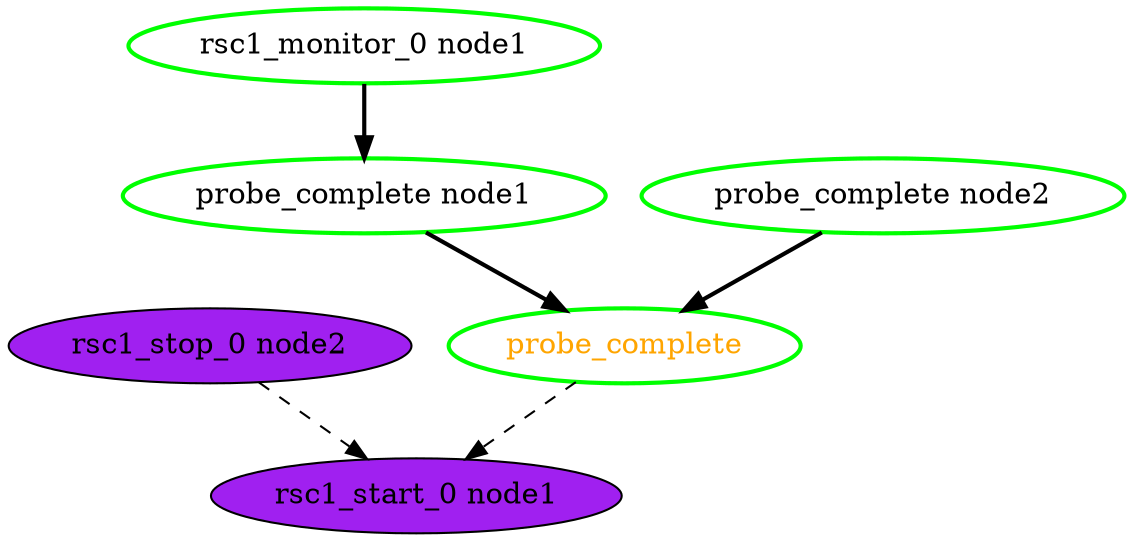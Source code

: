 digraph "g" {
	size = "30,30"
"rsc1_stop_0 node2" [ font_color=black style=filled fillcolor=purple ]
"probe_complete" [ style=bold color="green" fontcolor="orange" ]
"probe_complete node1" [ style=bold color="green" fontcolor="black" ]
"rsc1_monitor_0 node1" [ style=bold color="green" fontcolor="black" ]
"probe_complete node2" [ style=bold color="green" fontcolor="black" ]
"rsc1_start_0 node1" [ font_color=black style=filled fillcolor=purple ]
"probe_complete node1" -> "probe_complete" [ style = bold]
"probe_complete node2" -> "probe_complete" [ style = bold]
"rsc1_monitor_0 node1" -> "probe_complete node1" [ style = bold]
"probe_complete" -> "rsc1_start_0 node1" [ style = dashed]
"rsc1_stop_0 node2" -> "rsc1_start_0 node1" [ style = dashed]
}
